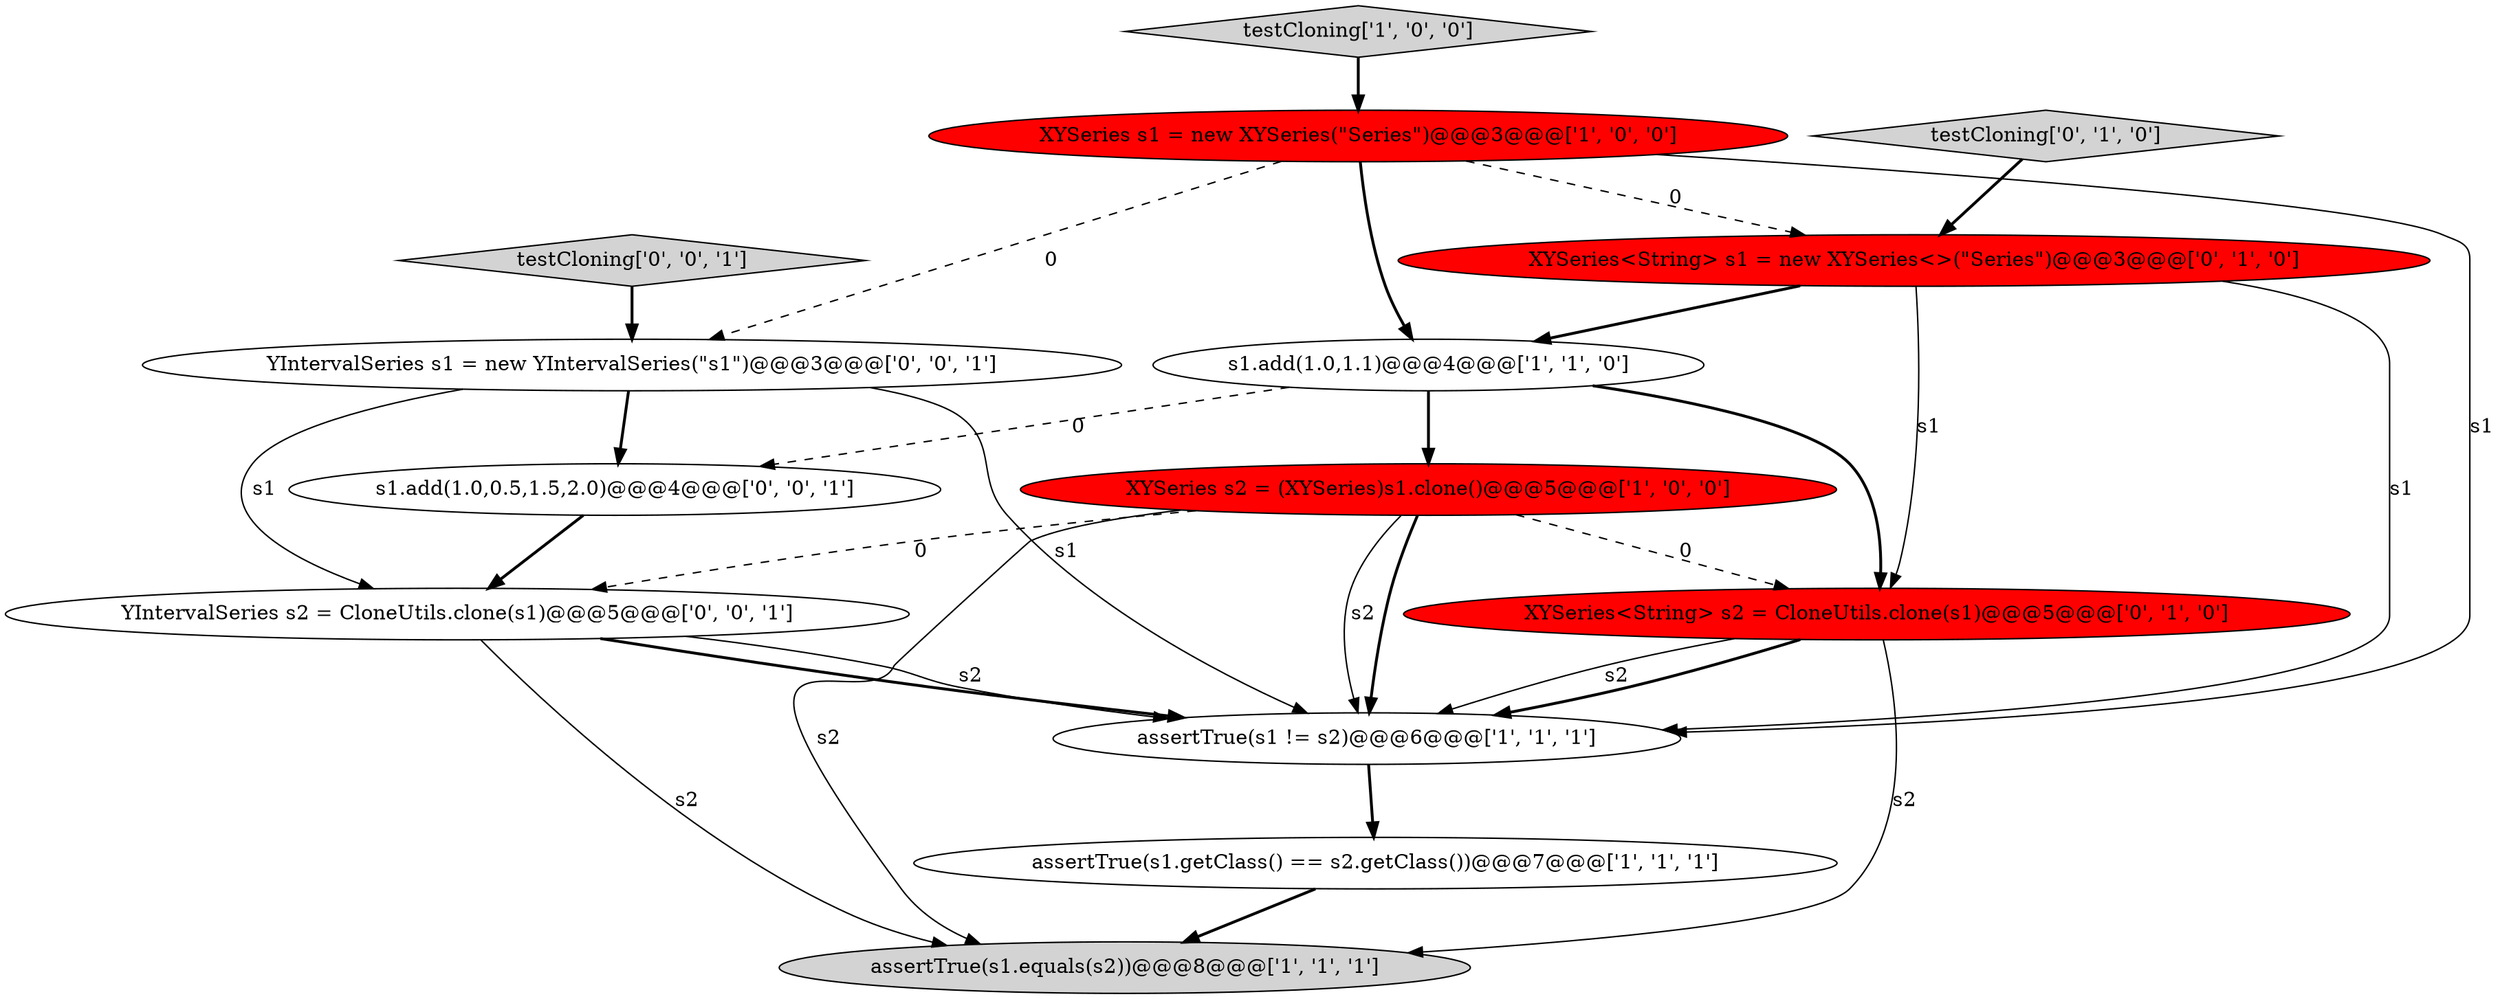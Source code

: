 digraph {
3 [style = filled, label = "assertTrue(s1 != s2)@@@6@@@['1', '1', '1']", fillcolor = white, shape = ellipse image = "AAA0AAABBB1BBB"];
0 [style = filled, label = "testCloning['1', '0', '0']", fillcolor = lightgray, shape = diamond image = "AAA0AAABBB1BBB"];
7 [style = filled, label = "XYSeries<String> s1 = new XYSeries<>(\"Series\")@@@3@@@['0', '1', '0']", fillcolor = red, shape = ellipse image = "AAA1AAABBB2BBB"];
6 [style = filled, label = "assertTrue(s1.getClass() == s2.getClass())@@@7@@@['1', '1', '1']", fillcolor = white, shape = ellipse image = "AAA0AAABBB1BBB"];
1 [style = filled, label = "assertTrue(s1.equals(s2))@@@8@@@['1', '1', '1']", fillcolor = lightgray, shape = ellipse image = "AAA0AAABBB1BBB"];
5 [style = filled, label = "XYSeries s2 = (XYSeries)s1.clone()@@@5@@@['1', '0', '0']", fillcolor = red, shape = ellipse image = "AAA1AAABBB1BBB"];
9 [style = filled, label = "testCloning['0', '1', '0']", fillcolor = lightgray, shape = diamond image = "AAA0AAABBB2BBB"];
2 [style = filled, label = "s1.add(1.0,1.1)@@@4@@@['1', '1', '0']", fillcolor = white, shape = ellipse image = "AAA0AAABBB1BBB"];
10 [style = filled, label = "s1.add(1.0,0.5,1.5,2.0)@@@4@@@['0', '0', '1']", fillcolor = white, shape = ellipse image = "AAA0AAABBB3BBB"];
13 [style = filled, label = "YIntervalSeries s2 = CloneUtils.clone(s1)@@@5@@@['0', '0', '1']", fillcolor = white, shape = ellipse image = "AAA0AAABBB3BBB"];
11 [style = filled, label = "testCloning['0', '0', '1']", fillcolor = lightgray, shape = diamond image = "AAA0AAABBB3BBB"];
4 [style = filled, label = "XYSeries s1 = new XYSeries(\"Series\")@@@3@@@['1', '0', '0']", fillcolor = red, shape = ellipse image = "AAA1AAABBB1BBB"];
8 [style = filled, label = "XYSeries<String> s2 = CloneUtils.clone(s1)@@@5@@@['0', '1', '0']", fillcolor = red, shape = ellipse image = "AAA1AAABBB2BBB"];
12 [style = filled, label = "YIntervalSeries s1 = new YIntervalSeries(\"s1\")@@@3@@@['0', '0', '1']", fillcolor = white, shape = ellipse image = "AAA0AAABBB3BBB"];
5->13 [style = dashed, label="0"];
5->3 [style = bold, label=""];
5->1 [style = solid, label="s2"];
8->3 [style = solid, label="s2"];
8->1 [style = solid, label="s2"];
7->3 [style = solid, label="s1"];
8->3 [style = bold, label=""];
3->6 [style = bold, label=""];
11->12 [style = bold, label=""];
7->8 [style = solid, label="s1"];
4->2 [style = bold, label=""];
9->7 [style = bold, label=""];
13->1 [style = solid, label="s2"];
2->10 [style = dashed, label="0"];
4->12 [style = dashed, label="0"];
12->13 [style = solid, label="s1"];
4->3 [style = solid, label="s1"];
12->3 [style = solid, label="s1"];
6->1 [style = bold, label=""];
12->10 [style = bold, label=""];
13->3 [style = bold, label=""];
10->13 [style = bold, label=""];
0->4 [style = bold, label=""];
4->7 [style = dashed, label="0"];
7->2 [style = bold, label=""];
5->8 [style = dashed, label="0"];
13->3 [style = solid, label="s2"];
5->3 [style = solid, label="s2"];
2->8 [style = bold, label=""];
2->5 [style = bold, label=""];
}
